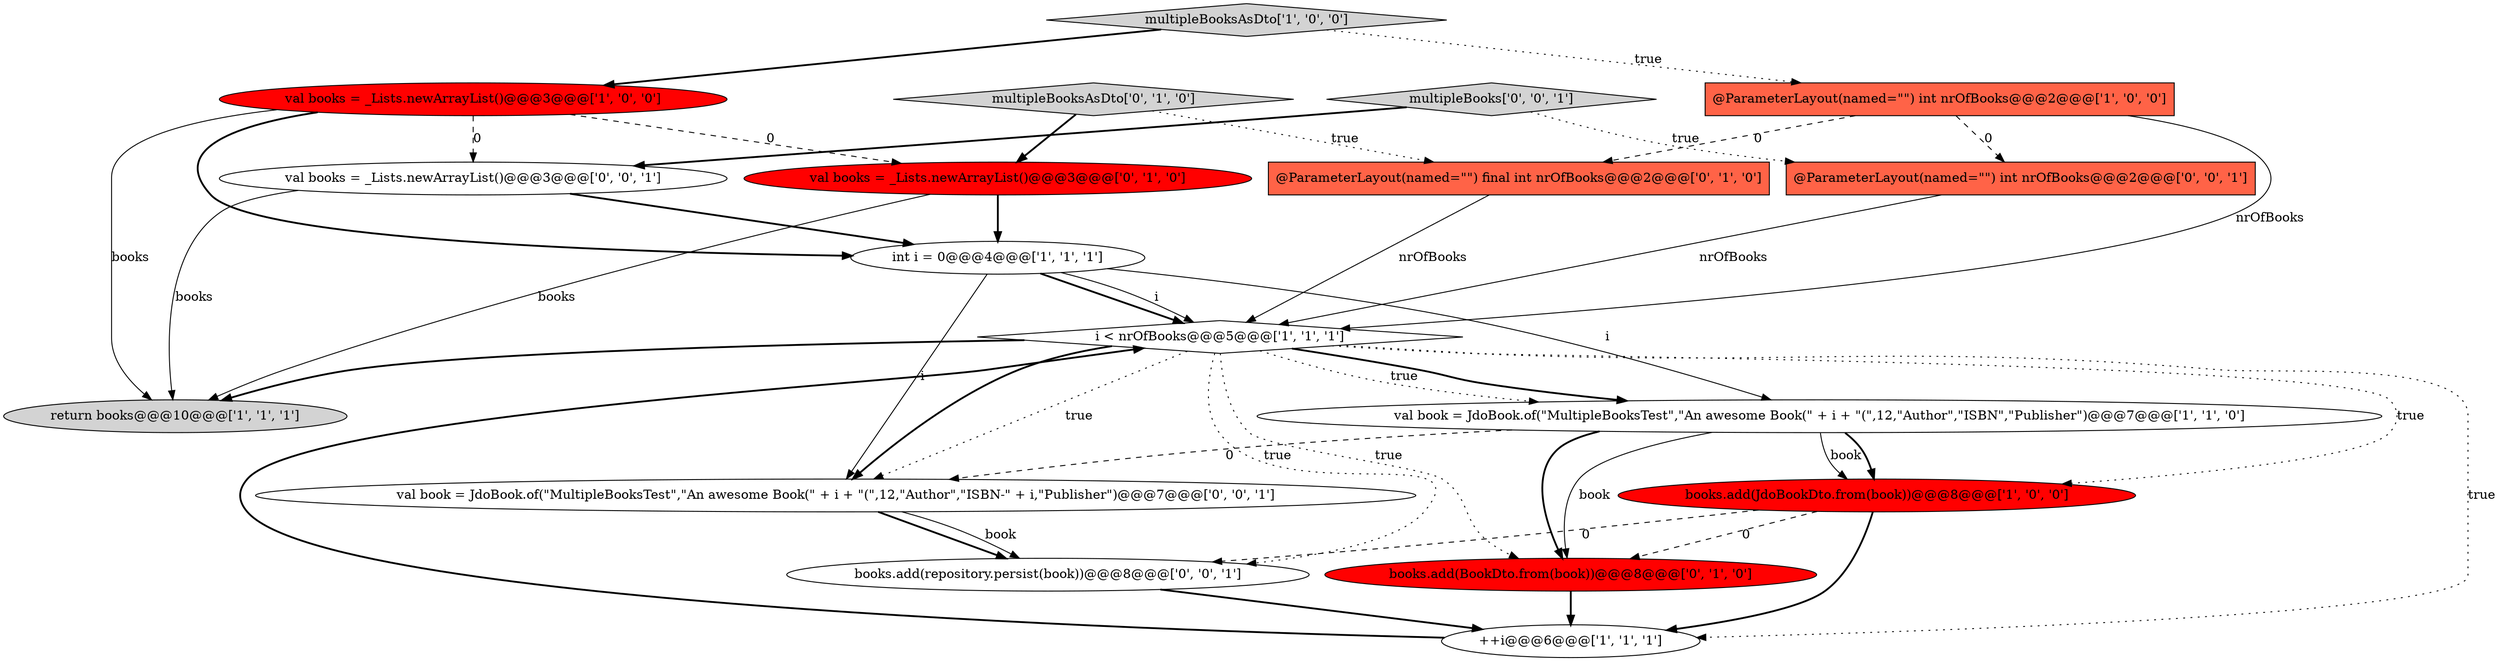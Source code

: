 digraph {
13 [style = filled, label = "@ParameterLayout(named=\"\") int nrOfBooks@@@2@@@['0', '0', '1']", fillcolor = tomato, shape = box image = "AAA0AAABBB3BBB"];
9 [style = filled, label = "@ParameterLayout(named=\"\") final int nrOfBooks@@@2@@@['0', '1', '0']", fillcolor = tomato, shape = box image = "AAA1AAABBB2BBB"];
10 [style = filled, label = "books.add(BookDto.from(book))@@@8@@@['0', '1', '0']", fillcolor = red, shape = ellipse image = "AAA1AAABBB2BBB"];
5 [style = filled, label = "val book = JdoBook.of(\"MultipleBooksTest\",\"An awesome Book(\" + i + \"(\",12,\"Author\",\"ISBN\",\"Publisher\")@@@7@@@['1', '1', '0']", fillcolor = white, shape = ellipse image = "AAA0AAABBB1BBB"];
16 [style = filled, label = "val books = _Lists.newArrayList()@@@3@@@['0', '0', '1']", fillcolor = white, shape = ellipse image = "AAA0AAABBB3BBB"];
15 [style = filled, label = "multipleBooks['0', '0', '1']", fillcolor = lightgray, shape = diamond image = "AAA0AAABBB3BBB"];
11 [style = filled, label = "multipleBooksAsDto['0', '1', '0']", fillcolor = lightgray, shape = diamond image = "AAA0AAABBB2BBB"];
8 [style = filled, label = "return books@@@10@@@['1', '1', '1']", fillcolor = lightgray, shape = ellipse image = "AAA0AAABBB1BBB"];
17 [style = filled, label = "val book = JdoBook.of(\"MultipleBooksTest\",\"An awesome Book(\" + i + \"(\",12,\"Author\",\"ISBN-\" + i,\"Publisher\")@@@7@@@['0', '0', '1']", fillcolor = white, shape = ellipse image = "AAA0AAABBB3BBB"];
2 [style = filled, label = "val books = _Lists.newArrayList()@@@3@@@['1', '0', '0']", fillcolor = red, shape = ellipse image = "AAA1AAABBB1BBB"];
0 [style = filled, label = "multipleBooksAsDto['1', '0', '0']", fillcolor = lightgray, shape = diamond image = "AAA0AAABBB1BBB"];
6 [style = filled, label = "@ParameterLayout(named=\"\") int nrOfBooks@@@2@@@['1', '0', '0']", fillcolor = tomato, shape = box image = "AAA1AAABBB1BBB"];
1 [style = filled, label = "books.add(JdoBookDto.from(book))@@@8@@@['1', '0', '0']", fillcolor = red, shape = ellipse image = "AAA1AAABBB1BBB"];
7 [style = filled, label = "int i = 0@@@4@@@['1', '1', '1']", fillcolor = white, shape = ellipse image = "AAA0AAABBB1BBB"];
3 [style = filled, label = "++i@@@6@@@['1', '1', '1']", fillcolor = white, shape = ellipse image = "AAA0AAABBB1BBB"];
14 [style = filled, label = "books.add(repository.persist(book))@@@8@@@['0', '0', '1']", fillcolor = white, shape = ellipse image = "AAA0AAABBB3BBB"];
4 [style = filled, label = "i < nrOfBooks@@@5@@@['1', '1', '1']", fillcolor = white, shape = diamond image = "AAA0AAABBB1BBB"];
12 [style = filled, label = "val books = _Lists.newArrayList()@@@3@@@['0', '1', '0']", fillcolor = red, shape = ellipse image = "AAA1AAABBB2BBB"];
12->8 [style = solid, label="books"];
5->10 [style = bold, label=""];
14->3 [style = bold, label=""];
4->5 [style = dotted, label="true"];
4->17 [style = bold, label=""];
1->14 [style = dashed, label="0"];
4->1 [style = dotted, label="true"];
4->10 [style = dotted, label="true"];
0->2 [style = bold, label=""];
6->9 [style = dashed, label="0"];
5->1 [style = solid, label="book"];
1->3 [style = bold, label=""];
16->7 [style = bold, label=""];
10->3 [style = bold, label=""];
11->9 [style = dotted, label="true"];
11->12 [style = bold, label=""];
1->10 [style = dashed, label="0"];
7->4 [style = bold, label=""];
4->14 [style = dotted, label="true"];
15->16 [style = bold, label=""];
0->6 [style = dotted, label="true"];
3->4 [style = bold, label=""];
7->4 [style = solid, label="i"];
12->7 [style = bold, label=""];
15->13 [style = dotted, label="true"];
7->5 [style = solid, label="i"];
5->1 [style = bold, label=""];
7->17 [style = solid, label="i"];
2->12 [style = dashed, label="0"];
4->3 [style = dotted, label="true"];
6->13 [style = dashed, label="0"];
5->17 [style = dashed, label="0"];
17->14 [style = bold, label=""];
2->16 [style = dashed, label="0"];
2->8 [style = solid, label="books"];
4->8 [style = bold, label=""];
6->4 [style = solid, label="nrOfBooks"];
13->4 [style = solid, label="nrOfBooks"];
2->7 [style = bold, label=""];
16->8 [style = solid, label="books"];
9->4 [style = solid, label="nrOfBooks"];
4->17 [style = dotted, label="true"];
4->5 [style = bold, label=""];
17->14 [style = solid, label="book"];
5->10 [style = solid, label="book"];
}
